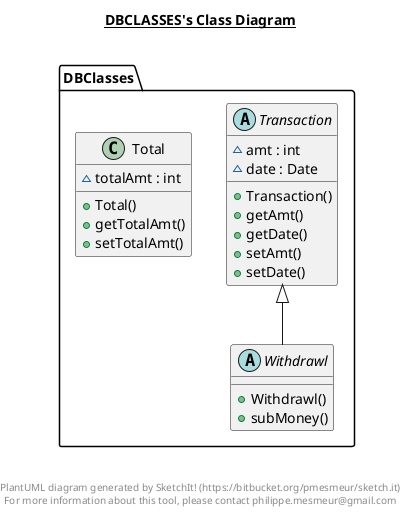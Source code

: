 @startuml

title __DBCLASSES's Class Diagram__\n

  namespace DBClasses {
    class DBClasses.Total {
        ~ totalAmt : int
        + Total()
        + getTotalAmt()
        + setTotalAmt()
    }
  }
  

  namespace DBClasses {
    abstract class DBClasses.Transaction {
        ~ amt : int
        ~ date : Date
        + Transaction()
        + getAmt()
        + getDate()
        + setAmt()
        + setDate()
    }
  }
  

  namespace DBClasses {
    abstract class DBClasses.Withdrawl {
        + Withdrawl()
        + subMoney()
    }
  }
  

  DBClasses.Withdrawl -up-|> DBClasses.Transaction


right footer


PlantUML diagram generated by SketchIt! (https://bitbucket.org/pmesmeur/sketch.it)
For more information about this tool, please contact philippe.mesmeur@gmail.com
endfooter

@enduml
